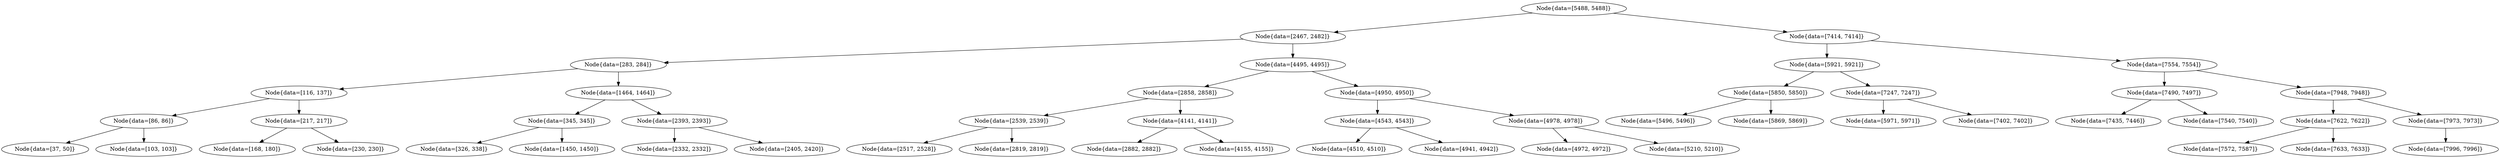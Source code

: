 digraph G{
1181740538 [label="Node{data=[5488, 5488]}"]
1181740538 -> 444402847
444402847 [label="Node{data=[2467, 2482]}"]
444402847 -> 723161117
723161117 [label="Node{data=[283, 284]}"]
723161117 -> 297642807
297642807 [label="Node{data=[116, 137]}"]
297642807 -> 671384775
671384775 [label="Node{data=[86, 86]}"]
671384775 -> 1517251756
1517251756 [label="Node{data=[37, 50]}"]
671384775 -> 629835140
629835140 [label="Node{data=[103, 103]}"]
297642807 -> 1494382097
1494382097 [label="Node{data=[217, 217]}"]
1494382097 -> 1430053704
1430053704 [label="Node{data=[168, 180]}"]
1494382097 -> 1947725647
1947725647 [label="Node{data=[230, 230]}"]
723161117 -> 96527084
96527084 [label="Node{data=[1464, 1464]}"]
96527084 -> 1336458939
1336458939 [label="Node{data=[345, 345]}"]
1336458939 -> 2101093029
2101093029 [label="Node{data=[326, 338]}"]
1336458939 -> 916117466
916117466 [label="Node{data=[1450, 1450]}"]
96527084 -> 877630567
877630567 [label="Node{data=[2393, 2393]}"]
877630567 -> 1050196275
1050196275 [label="Node{data=[2332, 2332]}"]
877630567 -> 573414735
573414735 [label="Node{data=[2405, 2420]}"]
444402847 -> 1114221271
1114221271 [label="Node{data=[4495, 4495]}"]
1114221271 -> 172880465
172880465 [label="Node{data=[2858, 2858]}"]
172880465 -> 1910997770
1910997770 [label="Node{data=[2539, 2539]}"]
1910997770 -> 1072611228
1072611228 [label="Node{data=[2517, 2528]}"]
1910997770 -> 811505060
811505060 [label="Node{data=[2819, 2819]}"]
172880465 -> 1441015428
1441015428 [label="Node{data=[4141, 4141]}"]
1441015428 -> 416682209
416682209 [label="Node{data=[2882, 2882]}"]
1441015428 -> 1385061944
1385061944 [label="Node{data=[4155, 4155]}"]
1114221271 -> 372839032
372839032 [label="Node{data=[4950, 4950]}"]
372839032 -> 1646118461
1646118461 [label="Node{data=[4543, 4543]}"]
1646118461 -> 1256493959
1256493959 [label="Node{data=[4510, 4510]}"]
1646118461 -> 1790671741
1790671741 [label="Node{data=[4941, 4942]}"]
372839032 -> 885984896
885984896 [label="Node{data=[4978, 4978]}"]
885984896 -> 955193866
955193866 [label="Node{data=[4972, 4972]}"]
885984896 -> 1459215931
1459215931 [label="Node{data=[5210, 5210]}"]
1181740538 -> 1730688778
1730688778 [label="Node{data=[7414, 7414]}"]
1730688778 -> 727682657
727682657 [label="Node{data=[5921, 5921]}"]
727682657 -> 1805708874
1805708874 [label="Node{data=[5850, 5850]}"]
1805708874 -> 1940974851
1940974851 [label="Node{data=[5496, 5496]}"]
1805708874 -> 1426461720
1426461720 [label="Node{data=[5869, 5869]}"]
727682657 -> 41792607
41792607 [label="Node{data=[7247, 7247]}"]
41792607 -> 1858328804
1858328804 [label="Node{data=[5971, 5971]}"]
41792607 -> 451934410
451934410 [label="Node{data=[7402, 7402]}"]
1730688778 -> 2133629275
2133629275 [label="Node{data=[7554, 7554]}"]
2133629275 -> 270276013
270276013 [label="Node{data=[7490, 7497]}"]
270276013 -> 1617488818
1617488818 [label="Node{data=[7435, 7446]}"]
270276013 -> 94660317
94660317 [label="Node{data=[7540, 7540]}"]
2133629275 -> 517591411
517591411 [label="Node{data=[7948, 7948]}"]
517591411 -> 1855463032
1855463032 [label="Node{data=[7622, 7622]}"]
1855463032 -> 1233800546
1233800546 [label="Node{data=[7572, 7587]}"]
1855463032 -> 1874741248
1874741248 [label="Node{data=[7633, 7633]}"]
517591411 -> 1060921037
1060921037 [label="Node{data=[7973, 7973]}"]
1060921037 -> 293207180
293207180 [label="Node{data=[7996, 7996]}"]
}